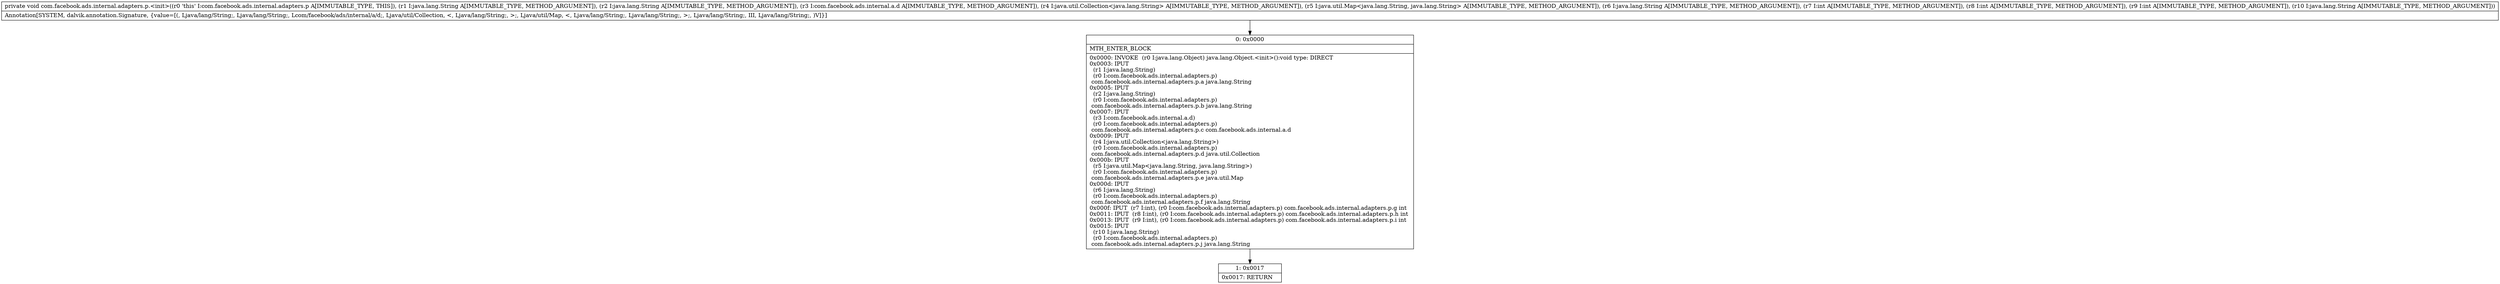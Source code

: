digraph "CFG forcom.facebook.ads.internal.adapters.p.\<init\>(Ljava\/lang\/String;Ljava\/lang\/String;Lcom\/facebook\/ads\/internal\/a\/d;Ljava\/util\/Collection;Ljava\/util\/Map;Ljava\/lang\/String;IIILjava\/lang\/String;)V" {
Node_0 [shape=record,label="{0\:\ 0x0000|MTH_ENTER_BLOCK\l|0x0000: INVOKE  (r0 I:java.lang.Object) java.lang.Object.\<init\>():void type: DIRECT \l0x0003: IPUT  \l  (r1 I:java.lang.String)\l  (r0 I:com.facebook.ads.internal.adapters.p)\l com.facebook.ads.internal.adapters.p.a java.lang.String \l0x0005: IPUT  \l  (r2 I:java.lang.String)\l  (r0 I:com.facebook.ads.internal.adapters.p)\l com.facebook.ads.internal.adapters.p.b java.lang.String \l0x0007: IPUT  \l  (r3 I:com.facebook.ads.internal.a.d)\l  (r0 I:com.facebook.ads.internal.adapters.p)\l com.facebook.ads.internal.adapters.p.c com.facebook.ads.internal.a.d \l0x0009: IPUT  \l  (r4 I:java.util.Collection\<java.lang.String\>)\l  (r0 I:com.facebook.ads.internal.adapters.p)\l com.facebook.ads.internal.adapters.p.d java.util.Collection \l0x000b: IPUT  \l  (r5 I:java.util.Map\<java.lang.String, java.lang.String\>)\l  (r0 I:com.facebook.ads.internal.adapters.p)\l com.facebook.ads.internal.adapters.p.e java.util.Map \l0x000d: IPUT  \l  (r6 I:java.lang.String)\l  (r0 I:com.facebook.ads.internal.adapters.p)\l com.facebook.ads.internal.adapters.p.f java.lang.String \l0x000f: IPUT  (r7 I:int), (r0 I:com.facebook.ads.internal.adapters.p) com.facebook.ads.internal.adapters.p.g int \l0x0011: IPUT  (r8 I:int), (r0 I:com.facebook.ads.internal.adapters.p) com.facebook.ads.internal.adapters.p.h int \l0x0013: IPUT  (r9 I:int), (r0 I:com.facebook.ads.internal.adapters.p) com.facebook.ads.internal.adapters.p.i int \l0x0015: IPUT  \l  (r10 I:java.lang.String)\l  (r0 I:com.facebook.ads.internal.adapters.p)\l com.facebook.ads.internal.adapters.p.j java.lang.String \l}"];
Node_1 [shape=record,label="{1\:\ 0x0017|0x0017: RETURN   \l}"];
MethodNode[shape=record,label="{private void com.facebook.ads.internal.adapters.p.\<init\>((r0 'this' I:com.facebook.ads.internal.adapters.p A[IMMUTABLE_TYPE, THIS]), (r1 I:java.lang.String A[IMMUTABLE_TYPE, METHOD_ARGUMENT]), (r2 I:java.lang.String A[IMMUTABLE_TYPE, METHOD_ARGUMENT]), (r3 I:com.facebook.ads.internal.a.d A[IMMUTABLE_TYPE, METHOD_ARGUMENT]), (r4 I:java.util.Collection\<java.lang.String\> A[IMMUTABLE_TYPE, METHOD_ARGUMENT]), (r5 I:java.util.Map\<java.lang.String, java.lang.String\> A[IMMUTABLE_TYPE, METHOD_ARGUMENT]), (r6 I:java.lang.String A[IMMUTABLE_TYPE, METHOD_ARGUMENT]), (r7 I:int A[IMMUTABLE_TYPE, METHOD_ARGUMENT]), (r8 I:int A[IMMUTABLE_TYPE, METHOD_ARGUMENT]), (r9 I:int A[IMMUTABLE_TYPE, METHOD_ARGUMENT]), (r10 I:java.lang.String A[IMMUTABLE_TYPE, METHOD_ARGUMENT]))  | Annotation[SYSTEM, dalvik.annotation.Signature, \{value=[(, Ljava\/lang\/String;, Ljava\/lang\/String;, Lcom\/facebook\/ads\/internal\/a\/d;, Ljava\/util\/Collection, \<, Ljava\/lang\/String;, \>;, Ljava\/util\/Map, \<, Ljava\/lang\/String;, Ljava\/lang\/String;, \>;, Ljava\/lang\/String;, III, Ljava\/lang\/String;, )V]\}]\l}"];
MethodNode -> Node_0;
Node_0 -> Node_1;
}

